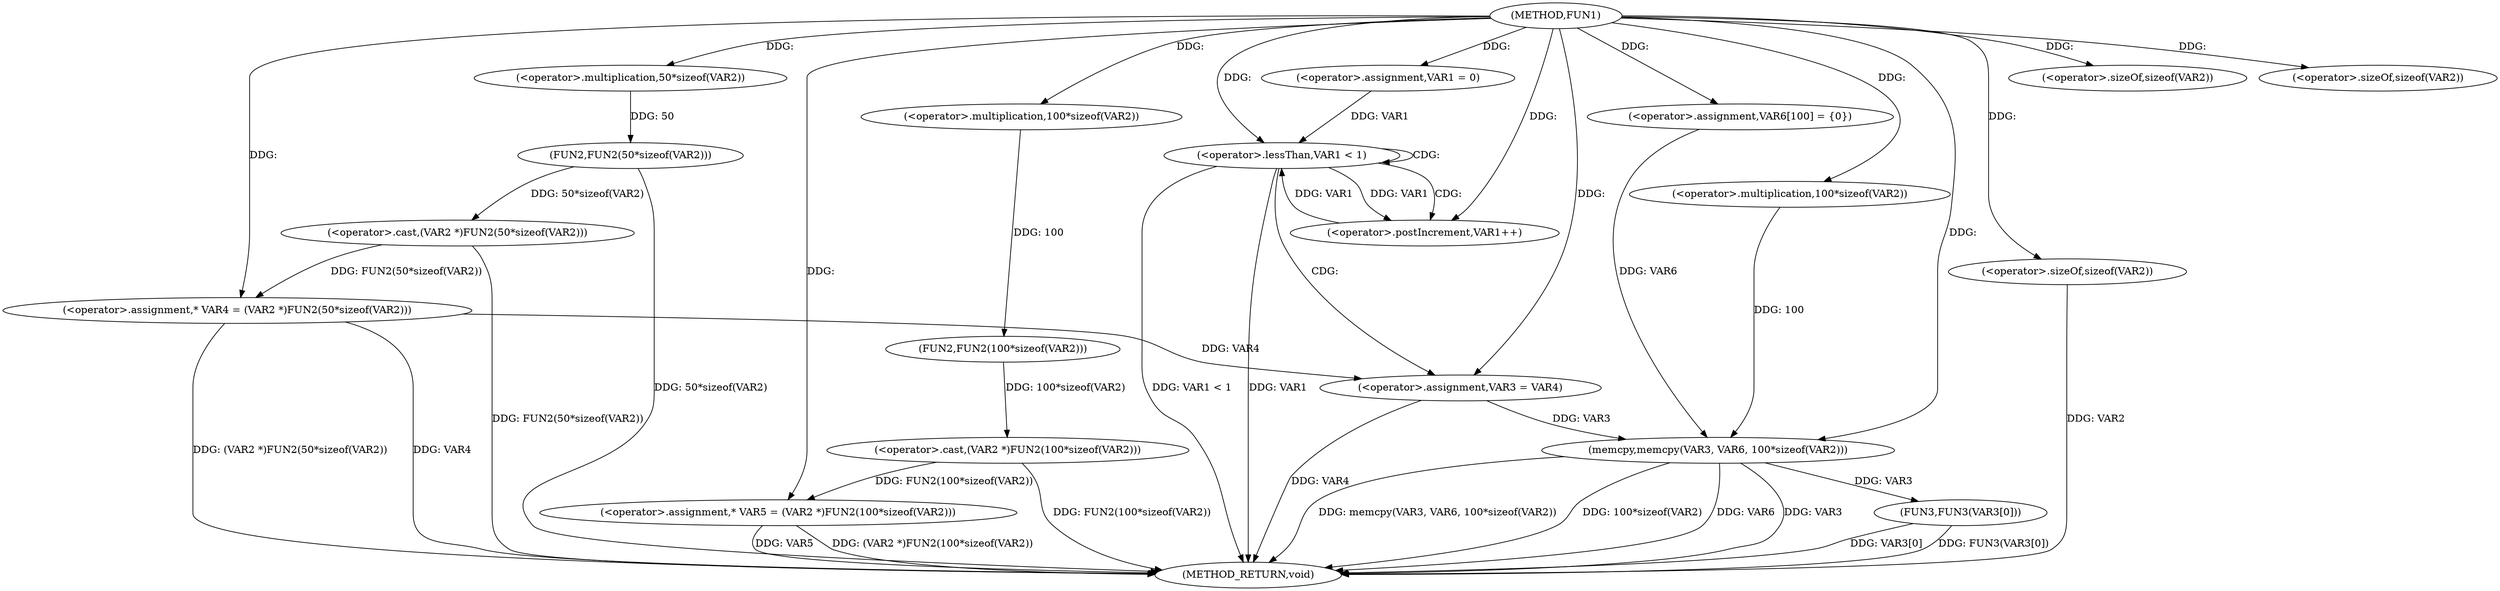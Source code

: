 digraph FUN1 {  
"1000100" [label = "(METHOD,FUN1)" ]
"1000152" [label = "(METHOD_RETURN,void)" ]
"1000105" [label = "(<operator>.assignment,* VAR4 = (VAR2 *)FUN2(50*sizeof(VAR2)))" ]
"1000107" [label = "(<operator>.cast,(VAR2 *)FUN2(50*sizeof(VAR2)))" ]
"1000109" [label = "(FUN2,FUN2(50*sizeof(VAR2)))" ]
"1000110" [label = "(<operator>.multiplication,50*sizeof(VAR2))" ]
"1000112" [label = "(<operator>.sizeOf,sizeof(VAR2))" ]
"1000115" [label = "(<operator>.assignment,* VAR5 = (VAR2 *)FUN2(100*sizeof(VAR2)))" ]
"1000117" [label = "(<operator>.cast,(VAR2 *)FUN2(100*sizeof(VAR2)))" ]
"1000119" [label = "(FUN2,FUN2(100*sizeof(VAR2)))" ]
"1000120" [label = "(<operator>.multiplication,100*sizeof(VAR2))" ]
"1000122" [label = "(<operator>.sizeOf,sizeof(VAR2))" ]
"1000125" [label = "(<operator>.assignment,VAR1 = 0)" ]
"1000128" [label = "(<operator>.lessThan,VAR1 < 1)" ]
"1000131" [label = "(<operator>.postIncrement,VAR1++)" ]
"1000134" [label = "(<operator>.assignment,VAR3 = VAR4)" ]
"1000139" [label = "(<operator>.assignment,VAR6[100] = {0})" ]
"1000141" [label = "(memcpy,memcpy(VAR3, VAR6, 100*sizeof(VAR2)))" ]
"1000144" [label = "(<operator>.multiplication,100*sizeof(VAR2))" ]
"1000146" [label = "(<operator>.sizeOf,sizeof(VAR2))" ]
"1000148" [label = "(FUN3,FUN3(VAR3[0]))" ]
  "1000115" -> "1000152"  [ label = "DDG: (VAR2 *)FUN2(100*sizeof(VAR2))"] 
  "1000141" -> "1000152"  [ label = "DDG: VAR3"] 
  "1000105" -> "1000152"  [ label = "DDG: (VAR2 *)FUN2(50*sizeof(VAR2))"] 
  "1000109" -> "1000152"  [ label = "DDG: 50*sizeof(VAR2)"] 
  "1000128" -> "1000152"  [ label = "DDG: VAR1 < 1"] 
  "1000117" -> "1000152"  [ label = "DDG: FUN2(100*sizeof(VAR2))"] 
  "1000141" -> "1000152"  [ label = "DDG: memcpy(VAR3, VAR6, 100*sizeof(VAR2))"] 
  "1000128" -> "1000152"  [ label = "DDG: VAR1"] 
  "1000141" -> "1000152"  [ label = "DDG: 100*sizeof(VAR2)"] 
  "1000148" -> "1000152"  [ label = "DDG: VAR3[0]"] 
  "1000148" -> "1000152"  [ label = "DDG: FUN3(VAR3[0])"] 
  "1000141" -> "1000152"  [ label = "DDG: VAR6"] 
  "1000134" -> "1000152"  [ label = "DDG: VAR4"] 
  "1000146" -> "1000152"  [ label = "DDG: VAR2"] 
  "1000115" -> "1000152"  [ label = "DDG: VAR5"] 
  "1000105" -> "1000152"  [ label = "DDG: VAR4"] 
  "1000107" -> "1000152"  [ label = "DDG: FUN2(50*sizeof(VAR2))"] 
  "1000107" -> "1000105"  [ label = "DDG: FUN2(50*sizeof(VAR2))"] 
  "1000100" -> "1000105"  [ label = "DDG: "] 
  "1000109" -> "1000107"  [ label = "DDG: 50*sizeof(VAR2)"] 
  "1000110" -> "1000109"  [ label = "DDG: 50"] 
  "1000100" -> "1000110"  [ label = "DDG: "] 
  "1000100" -> "1000112"  [ label = "DDG: "] 
  "1000117" -> "1000115"  [ label = "DDG: FUN2(100*sizeof(VAR2))"] 
  "1000100" -> "1000115"  [ label = "DDG: "] 
  "1000119" -> "1000117"  [ label = "DDG: 100*sizeof(VAR2)"] 
  "1000120" -> "1000119"  [ label = "DDG: 100"] 
  "1000100" -> "1000120"  [ label = "DDG: "] 
  "1000100" -> "1000122"  [ label = "DDG: "] 
  "1000100" -> "1000125"  [ label = "DDG: "] 
  "1000125" -> "1000128"  [ label = "DDG: VAR1"] 
  "1000131" -> "1000128"  [ label = "DDG: VAR1"] 
  "1000100" -> "1000128"  [ label = "DDG: "] 
  "1000128" -> "1000131"  [ label = "DDG: VAR1"] 
  "1000100" -> "1000131"  [ label = "DDG: "] 
  "1000105" -> "1000134"  [ label = "DDG: VAR4"] 
  "1000100" -> "1000134"  [ label = "DDG: "] 
  "1000100" -> "1000139"  [ label = "DDG: "] 
  "1000134" -> "1000141"  [ label = "DDG: VAR3"] 
  "1000100" -> "1000141"  [ label = "DDG: "] 
  "1000139" -> "1000141"  [ label = "DDG: VAR6"] 
  "1000144" -> "1000141"  [ label = "DDG: 100"] 
  "1000100" -> "1000144"  [ label = "DDG: "] 
  "1000100" -> "1000146"  [ label = "DDG: "] 
  "1000141" -> "1000148"  [ label = "DDG: VAR3"] 
  "1000128" -> "1000128"  [ label = "CDG: "] 
  "1000128" -> "1000131"  [ label = "CDG: "] 
  "1000128" -> "1000134"  [ label = "CDG: "] 
}

